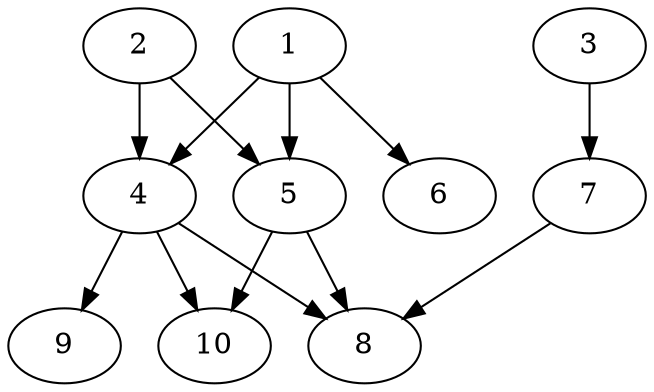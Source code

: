 // DAG automatically generated by daggen at Thu Oct  3 13:58:05 2019
// ./daggen --dot -n 10 --ccr 0.3 --fat 0.7 --regular 0.7 --density 0.7 --mindata 5242880 --maxdata 52428800 
digraph G {
  1 [size="91238400", alpha="0.13", expect_size="27371520"] 
  1 -> 4 [size ="27371520"]
  1 -> 5 [size ="27371520"]
  1 -> 6 [size ="27371520"]
  2 [size="29511680", alpha="0.11", expect_size="8853504"] 
  2 -> 4 [size ="8853504"]
  2 -> 5 [size ="8853504"]
  3 [size="173882027", alpha="0.10", expect_size="52164608"] 
  3 -> 7 [size ="52164608"]
  4 [size="107700907", alpha="0.20", expect_size="32310272"] 
  4 -> 8 [size ="32310272"]
  4 -> 9 [size ="32310272"]
  4 -> 10 [size ="32310272"]
  5 [size="168041813", alpha="0.02", expect_size="50412544"] 
  5 -> 8 [size ="50412544"]
  5 -> 10 [size ="50412544"]
  6 [size="117456213", alpha="0.18", expect_size="35236864"] 
  7 [size="155999573", alpha="0.11", expect_size="46799872"] 
  7 -> 8 [size ="46799872"]
  8 [size="63109120", alpha="0.03", expect_size="18932736"] 
  9 [size="169045333", alpha="0.08", expect_size="50713600"] 
  10 [size="136970240", alpha="0.17", expect_size="41091072"] 
}
